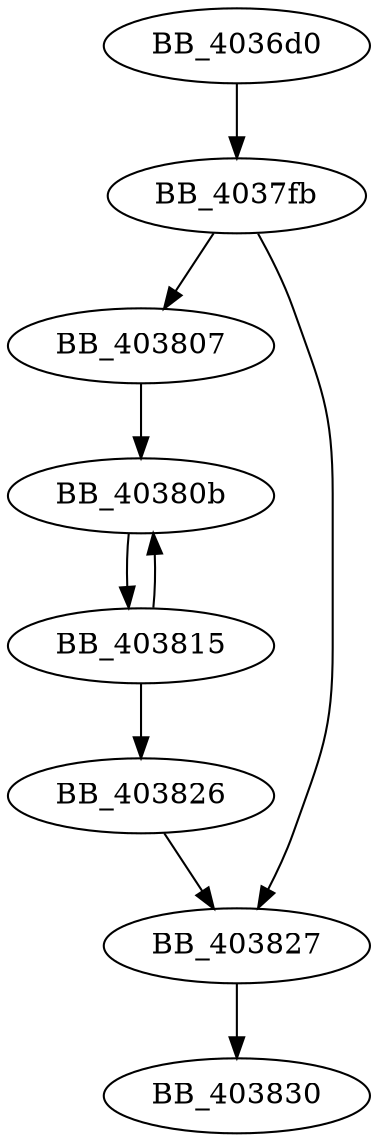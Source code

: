 DiGraph sub_4036D0{
BB_4036d0->BB_4037fb
BB_4037fb->BB_403807
BB_4037fb->BB_403827
BB_403807->BB_40380b
BB_40380b->BB_403815
BB_403815->BB_40380b
BB_403815->BB_403826
BB_403826->BB_403827
BB_403827->BB_403830
}

